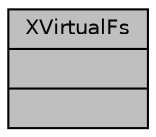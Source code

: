 digraph "XVirtualFs"
{
  edge [fontname="Helvetica",fontsize="10",labelfontname="Helvetica",labelfontsize="10"];
  node [fontname="Helvetica",fontsize="10",shape=record];
  Node1 [label="{XVirtualFs\n||}",height=0.2,width=0.4,color="black", fillcolor="grey75", style="filled", fontcolor="black"];
}
